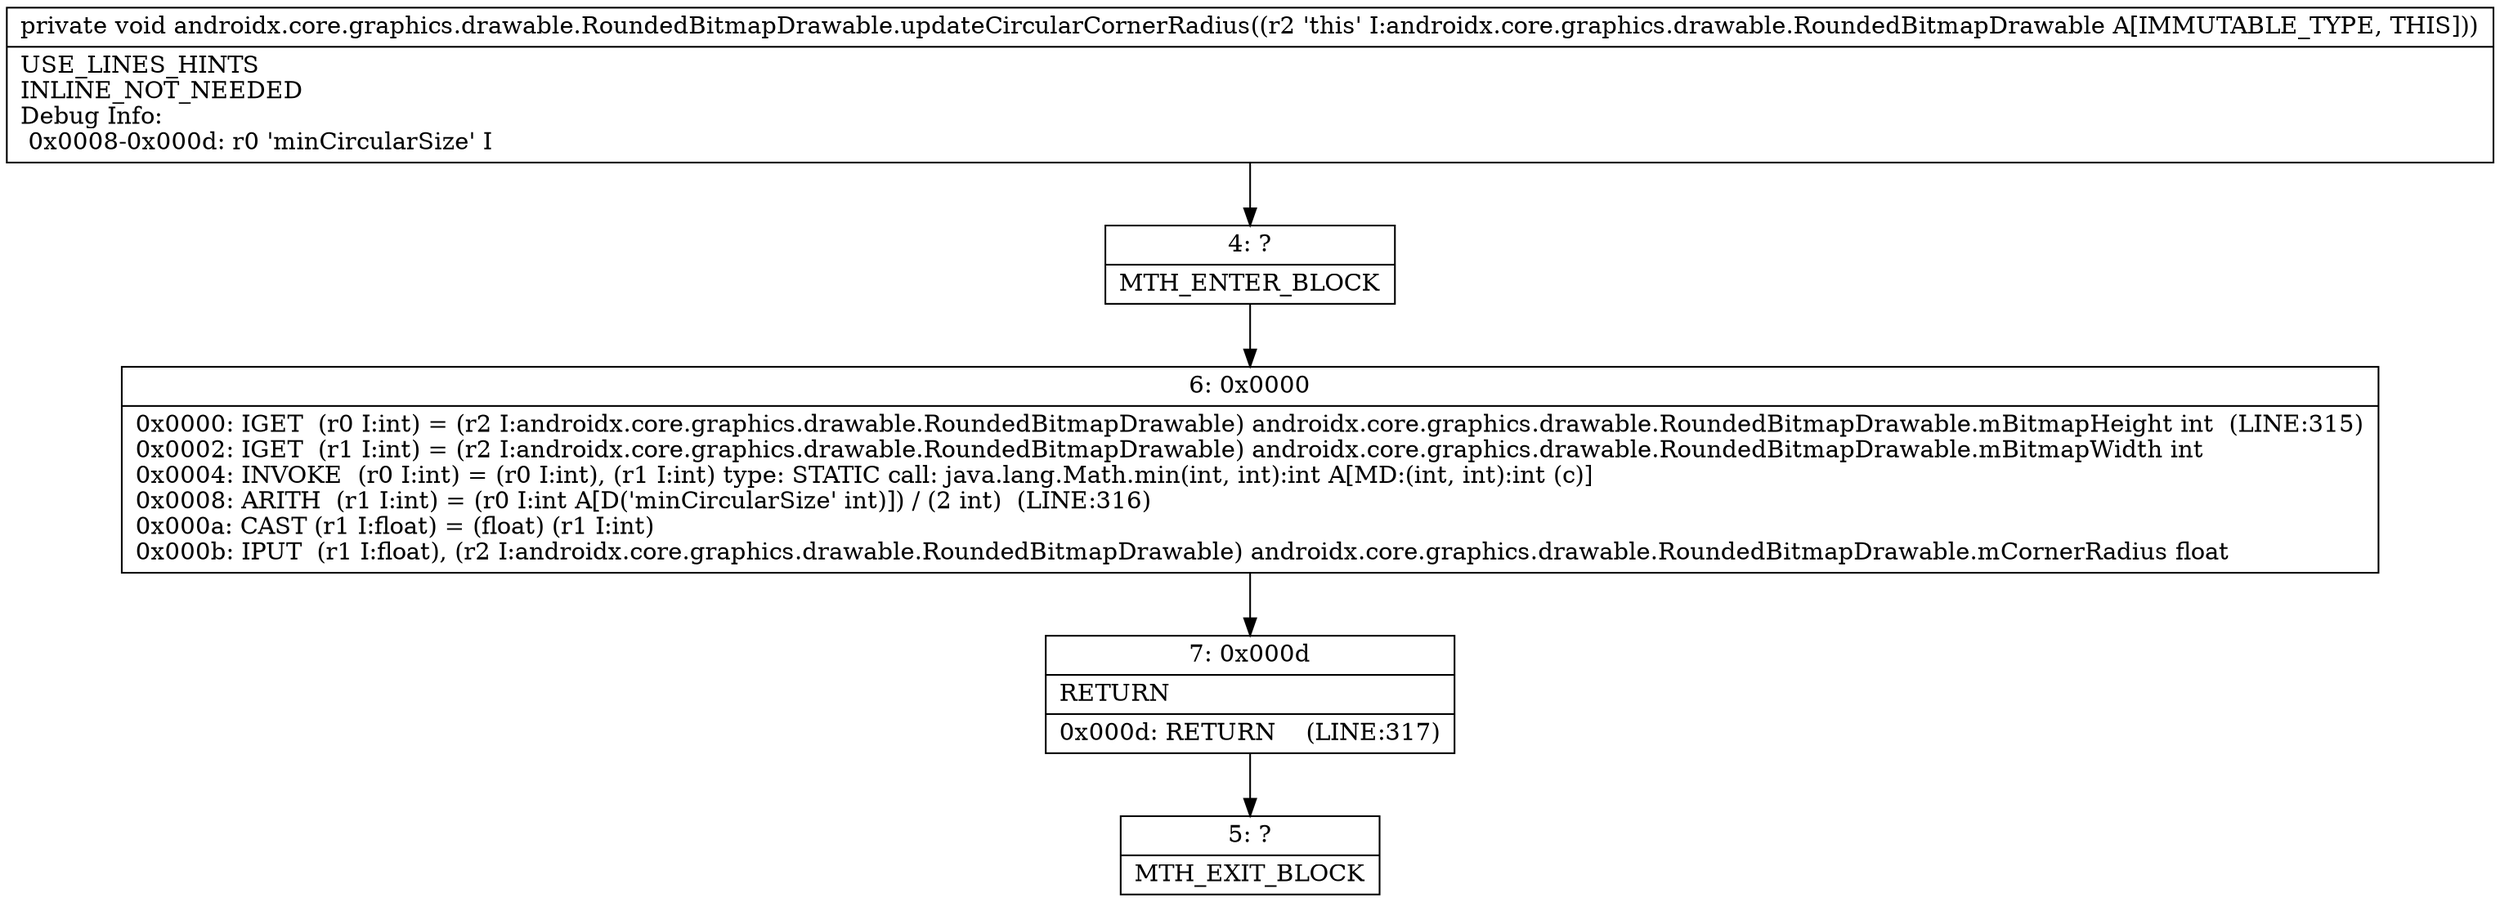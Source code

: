 digraph "CFG forandroidx.core.graphics.drawable.RoundedBitmapDrawable.updateCircularCornerRadius()V" {
Node_4 [shape=record,label="{4\:\ ?|MTH_ENTER_BLOCK\l}"];
Node_6 [shape=record,label="{6\:\ 0x0000|0x0000: IGET  (r0 I:int) = (r2 I:androidx.core.graphics.drawable.RoundedBitmapDrawable) androidx.core.graphics.drawable.RoundedBitmapDrawable.mBitmapHeight int  (LINE:315)\l0x0002: IGET  (r1 I:int) = (r2 I:androidx.core.graphics.drawable.RoundedBitmapDrawable) androidx.core.graphics.drawable.RoundedBitmapDrawable.mBitmapWidth int \l0x0004: INVOKE  (r0 I:int) = (r0 I:int), (r1 I:int) type: STATIC call: java.lang.Math.min(int, int):int A[MD:(int, int):int (c)]\l0x0008: ARITH  (r1 I:int) = (r0 I:int A[D('minCircularSize' int)]) \/ (2 int)  (LINE:316)\l0x000a: CAST (r1 I:float) = (float) (r1 I:int) \l0x000b: IPUT  (r1 I:float), (r2 I:androidx.core.graphics.drawable.RoundedBitmapDrawable) androidx.core.graphics.drawable.RoundedBitmapDrawable.mCornerRadius float \l}"];
Node_7 [shape=record,label="{7\:\ 0x000d|RETURN\l|0x000d: RETURN    (LINE:317)\l}"];
Node_5 [shape=record,label="{5\:\ ?|MTH_EXIT_BLOCK\l}"];
MethodNode[shape=record,label="{private void androidx.core.graphics.drawable.RoundedBitmapDrawable.updateCircularCornerRadius((r2 'this' I:androidx.core.graphics.drawable.RoundedBitmapDrawable A[IMMUTABLE_TYPE, THIS]))  | USE_LINES_HINTS\lINLINE_NOT_NEEDED\lDebug Info:\l  0x0008\-0x000d: r0 'minCircularSize' I\l}"];
MethodNode -> Node_4;Node_4 -> Node_6;
Node_6 -> Node_7;
Node_7 -> Node_5;
}

